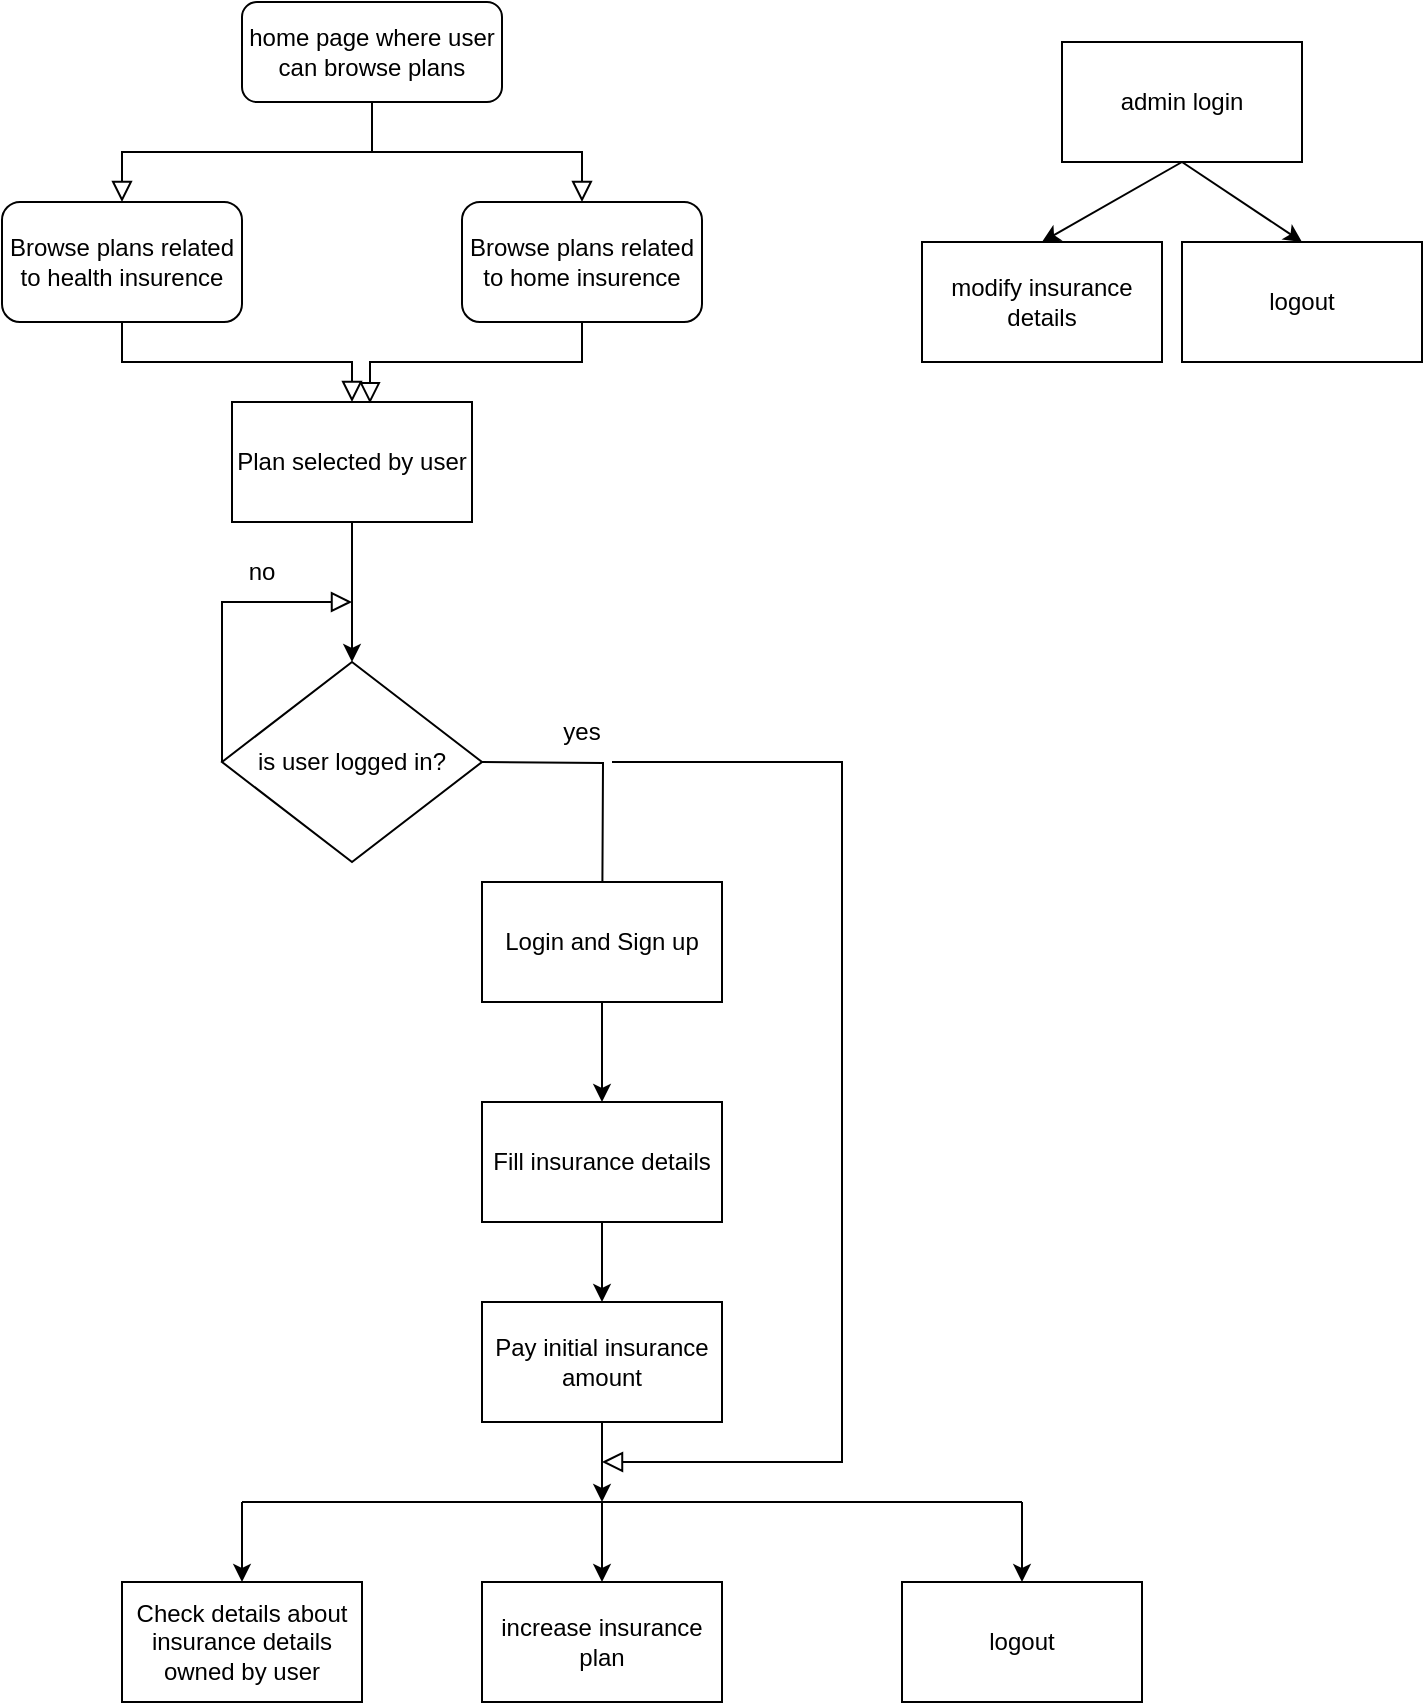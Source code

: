 <mxfile version="20.2.3" type="device"><diagram id="C5RBs43oDa-KdzZeNtuy" name="Page-1"><mxGraphModel dx="782" dy="418" grid="1" gridSize="10" guides="1" tooltips="1" connect="1" arrows="1" fold="1" page="1" pageScale="1" pageWidth="827" pageHeight="1169" math="0" shadow="0"><root><mxCell id="WIyWlLk6GJQsqaUBKTNV-0"/><mxCell id="WIyWlLk6GJQsqaUBKTNV-1" parent="WIyWlLk6GJQsqaUBKTNV-0"/><mxCell id="WIyWlLk6GJQsqaUBKTNV-2" value="" style="rounded=0;html=1;jettySize=auto;orthogonalLoop=1;fontSize=11;endArrow=block;endFill=0;endSize=8;strokeWidth=1;shadow=0;labelBackgroundColor=none;edgeStyle=orthogonalEdgeStyle;entryX=0.5;entryY=0;entryDx=0;entryDy=0;" parent="WIyWlLk6GJQsqaUBKTNV-1" source="WIyWlLk6GJQsqaUBKTNV-3" target="z6_tumFWUHaEYYVGDwxj-0" edge="1"><mxGeometry relative="1" as="geometry"><mxPoint x="220" y="170" as="targetPoint"/></mxGeometry></mxCell><mxCell id="WIyWlLk6GJQsqaUBKTNV-3" value="home page where user can browse plans" style="rounded=1;whiteSpace=wrap;html=1;fontSize=12;glass=0;strokeWidth=1;shadow=0;" parent="WIyWlLk6GJQsqaUBKTNV-1" vertex="1"><mxGeometry x="160" y="70" width="130" height="50" as="geometry"/></mxCell><mxCell id="z6_tumFWUHaEYYVGDwxj-0" value="Browse plans related to health insurence" style="rounded=1;whiteSpace=wrap;html=1;" parent="WIyWlLk6GJQsqaUBKTNV-1" vertex="1"><mxGeometry x="40" y="170" width="120" height="60" as="geometry"/></mxCell><mxCell id="z6_tumFWUHaEYYVGDwxj-1" value="Browse plans related to home insurence" style="rounded=1;whiteSpace=wrap;html=1;" parent="WIyWlLk6GJQsqaUBKTNV-1" vertex="1"><mxGeometry x="270" y="170" width="120" height="60" as="geometry"/></mxCell><mxCell id="z6_tumFWUHaEYYVGDwxj-5" value="" style="rounded=0;html=1;jettySize=auto;orthogonalLoop=1;fontSize=11;endArrow=block;endFill=0;endSize=8;strokeWidth=1;shadow=0;labelBackgroundColor=none;edgeStyle=orthogonalEdgeStyle;entryX=0.5;entryY=0;entryDx=0;entryDy=0;exitX=0.5;exitY=1;exitDx=0;exitDy=0;" parent="WIyWlLk6GJQsqaUBKTNV-1" source="WIyWlLk6GJQsqaUBKTNV-3" target="z6_tumFWUHaEYYVGDwxj-1" edge="1"><mxGeometry relative="1" as="geometry"><mxPoint x="230" y="130" as="sourcePoint"/><mxPoint x="110" y="180" as="targetPoint"/></mxGeometry></mxCell><mxCell id="z6_tumFWUHaEYYVGDwxj-14" value="" style="edgeStyle=orthogonalEdgeStyle;rounded=0;orthogonalLoop=1;jettySize=auto;html=1;" parent="WIyWlLk6GJQsqaUBKTNV-1" source="z6_tumFWUHaEYYVGDwxj-8" target="z6_tumFWUHaEYYVGDwxj-9" edge="1"><mxGeometry relative="1" as="geometry"/></mxCell><mxCell id="z6_tumFWUHaEYYVGDwxj-8" value="Plan selected by user" style="rounded=0;whiteSpace=wrap;html=1;" parent="WIyWlLk6GJQsqaUBKTNV-1" vertex="1"><mxGeometry x="155" y="270" width="120" height="60" as="geometry"/></mxCell><mxCell id="z6_tumFWUHaEYYVGDwxj-9" value="is user logged in?" style="rhombus;whiteSpace=wrap;html=1;" parent="WIyWlLk6GJQsqaUBKTNV-1" vertex="1"><mxGeometry x="150" y="400" width="130" height="100" as="geometry"/></mxCell><mxCell id="z6_tumFWUHaEYYVGDwxj-13" value="" style="rounded=0;html=1;jettySize=auto;orthogonalLoop=1;fontSize=11;endArrow=block;endFill=0;endSize=8;strokeWidth=1;shadow=0;labelBackgroundColor=none;edgeStyle=orthogonalEdgeStyle;exitX=0.5;exitY=1;exitDx=0;exitDy=0;" parent="WIyWlLk6GJQsqaUBKTNV-1" edge="1"><mxGeometry relative="1" as="geometry"><mxPoint x="280" y="450" as="sourcePoint"/><mxPoint x="340" y="550" as="targetPoint"/></mxGeometry></mxCell><mxCell id="z6_tumFWUHaEYYVGDwxj-16" value="yes" style="text;html=1;strokeColor=none;fillColor=none;align=center;verticalAlign=middle;whiteSpace=wrap;rounded=0;" parent="WIyWlLk6GJQsqaUBKTNV-1" vertex="1"><mxGeometry x="300" y="420" width="60" height="30" as="geometry"/></mxCell><mxCell id="z6_tumFWUHaEYYVGDwxj-17" value="" style="rounded=0;html=1;jettySize=auto;orthogonalLoop=1;fontSize=11;endArrow=block;endFill=0;endSize=8;strokeWidth=1;shadow=0;labelBackgroundColor=none;edgeStyle=orthogonalEdgeStyle;exitX=0;exitY=0.5;exitDx=0;exitDy=0;" parent="WIyWlLk6GJQsqaUBKTNV-1" source="z6_tumFWUHaEYYVGDwxj-9" edge="1"><mxGeometry relative="1" as="geometry"><mxPoint x="40" y="410" as="sourcePoint"/><mxPoint x="215" y="370" as="targetPoint"/><Array as="points"><mxPoint x="150" y="370"/></Array></mxGeometry></mxCell><mxCell id="z6_tumFWUHaEYYVGDwxj-18" value="no" style="text;html=1;strokeColor=none;fillColor=none;align=center;verticalAlign=middle;whiteSpace=wrap;rounded=0;" parent="WIyWlLk6GJQsqaUBKTNV-1" vertex="1"><mxGeometry x="140" y="340" width="60" height="30" as="geometry"/></mxCell><mxCell id="z6_tumFWUHaEYYVGDwxj-19" value="Login and Sign up" style="rounded=0;whiteSpace=wrap;html=1;" parent="WIyWlLk6GJQsqaUBKTNV-1" vertex="1"><mxGeometry x="280" y="510" width="120" height="60" as="geometry"/></mxCell><mxCell id="z6_tumFWUHaEYYVGDwxj-20" value="" style="rounded=0;html=1;jettySize=auto;orthogonalLoop=1;fontSize=11;endArrow=block;endFill=0;endSize=8;strokeWidth=1;shadow=0;labelBackgroundColor=none;edgeStyle=orthogonalEdgeStyle;entryX=0.5;entryY=0;entryDx=0;entryDy=0;exitX=0.5;exitY=1;exitDx=0;exitDy=0;" parent="WIyWlLk6GJQsqaUBKTNV-1" source="z6_tumFWUHaEYYVGDwxj-0" target="z6_tumFWUHaEYYVGDwxj-8" edge="1"><mxGeometry relative="1" as="geometry"><mxPoint x="130" y="250" as="sourcePoint"/><mxPoint x="10" y="300" as="targetPoint"/></mxGeometry></mxCell><mxCell id="z6_tumFWUHaEYYVGDwxj-21" value="" style="rounded=0;html=1;jettySize=auto;orthogonalLoop=1;fontSize=11;endArrow=block;endFill=0;endSize=8;strokeWidth=1;shadow=0;labelBackgroundColor=none;edgeStyle=orthogonalEdgeStyle;entryX=0.575;entryY=0.011;entryDx=0;entryDy=0;exitX=0.5;exitY=1;exitDx=0;exitDy=0;entryPerimeter=0;" parent="WIyWlLk6GJQsqaUBKTNV-1" source="z6_tumFWUHaEYYVGDwxj-1" target="z6_tumFWUHaEYYVGDwxj-8" edge="1"><mxGeometry relative="1" as="geometry"><mxPoint x="110" y="240" as="sourcePoint"/><mxPoint x="225" y="280" as="targetPoint"/></mxGeometry></mxCell><mxCell id="z6_tumFWUHaEYYVGDwxj-22" value="" style="endArrow=classic;html=1;rounded=0;exitX=0.5;exitY=1;exitDx=0;exitDy=0;" parent="WIyWlLk6GJQsqaUBKTNV-1" source="z6_tumFWUHaEYYVGDwxj-19" target="z6_tumFWUHaEYYVGDwxj-23" edge="1"><mxGeometry width="50" height="50" relative="1" as="geometry"><mxPoint x="270" y="650" as="sourcePoint"/><mxPoint x="320" y="600" as="targetPoint"/></mxGeometry></mxCell><mxCell id="z6_tumFWUHaEYYVGDwxj-25" value="" style="edgeStyle=orthogonalEdgeStyle;rounded=0;orthogonalLoop=1;jettySize=auto;html=1;" parent="WIyWlLk6GJQsqaUBKTNV-1" source="z6_tumFWUHaEYYVGDwxj-23" target="z6_tumFWUHaEYYVGDwxj-24" edge="1"><mxGeometry relative="1" as="geometry"/></mxCell><mxCell id="z6_tumFWUHaEYYVGDwxj-23" value="Fill insurance details" style="rounded=0;whiteSpace=wrap;html=1;" parent="WIyWlLk6GJQsqaUBKTNV-1" vertex="1"><mxGeometry x="280" y="620" width="120" height="60" as="geometry"/></mxCell><mxCell id="z6_tumFWUHaEYYVGDwxj-24" value="Pay initial insurance amount" style="rounded=0;whiteSpace=wrap;html=1;" parent="WIyWlLk6GJQsqaUBKTNV-1" vertex="1"><mxGeometry x="280" y="720" width="120" height="60" as="geometry"/></mxCell><mxCell id="z6_tumFWUHaEYYVGDwxj-26" value="increase insurance plan" style="rounded=0;whiteSpace=wrap;html=1;" parent="WIyWlLk6GJQsqaUBKTNV-1" vertex="1"><mxGeometry x="280" y="860" width="120" height="60" as="geometry"/></mxCell><mxCell id="z6_tumFWUHaEYYVGDwxj-27" value="Check details about insurance details owned by user" style="rounded=0;whiteSpace=wrap;html=1;" parent="WIyWlLk6GJQsqaUBKTNV-1" vertex="1"><mxGeometry x="100" y="860" width="120" height="60" as="geometry"/></mxCell><mxCell id="z6_tumFWUHaEYYVGDwxj-28" value="logout" style="rounded=0;whiteSpace=wrap;html=1;" parent="WIyWlLk6GJQsqaUBKTNV-1" vertex="1"><mxGeometry x="490" y="860" width="120" height="60" as="geometry"/></mxCell><mxCell id="z6_tumFWUHaEYYVGDwxj-29" value="" style="rounded=0;html=1;jettySize=auto;orthogonalLoop=1;fontSize=11;endArrow=block;endFill=0;endSize=8;strokeWidth=1;shadow=0;labelBackgroundColor=none;edgeStyle=orthogonalEdgeStyle;exitX=0.75;exitY=1;exitDx=0;exitDy=0;" parent="WIyWlLk6GJQsqaUBKTNV-1" source="z6_tumFWUHaEYYVGDwxj-16" edge="1"><mxGeometry relative="1" as="geometry"><mxPoint x="380" y="430" as="sourcePoint"/><mxPoint x="340" y="800" as="targetPoint"/><Array as="points"><mxPoint x="460" y="450"/><mxPoint x="460" y="800"/></Array></mxGeometry></mxCell><mxCell id="z6_tumFWUHaEYYVGDwxj-30" value="" style="endArrow=none;html=1;rounded=0;" parent="WIyWlLk6GJQsqaUBKTNV-1" edge="1"><mxGeometry width="50" height="50" relative="1" as="geometry"><mxPoint x="160" y="820" as="sourcePoint"/><mxPoint x="550" y="820" as="targetPoint"/></mxGeometry></mxCell><mxCell id="z6_tumFWUHaEYYVGDwxj-33" value="" style="endArrow=classic;html=1;rounded=0;entryX=0.5;entryY=0;entryDx=0;entryDy=0;" parent="WIyWlLk6GJQsqaUBKTNV-1" target="z6_tumFWUHaEYYVGDwxj-27" edge="1"><mxGeometry width="50" height="50" relative="1" as="geometry"><mxPoint x="160" y="820" as="sourcePoint"/><mxPoint x="320" y="680" as="targetPoint"/></mxGeometry></mxCell><mxCell id="z6_tumFWUHaEYYVGDwxj-34" value="" style="endArrow=classic;html=1;rounded=0;" parent="WIyWlLk6GJQsqaUBKTNV-1" target="z6_tumFWUHaEYYVGDwxj-26" edge="1"><mxGeometry width="50" height="50" relative="1" as="geometry"><mxPoint x="340" y="820" as="sourcePoint"/><mxPoint x="320" y="680" as="targetPoint"/></mxGeometry></mxCell><mxCell id="z6_tumFWUHaEYYVGDwxj-35" value="" style="endArrow=classic;html=1;rounded=0;entryX=0.5;entryY=0;entryDx=0;entryDy=0;" parent="WIyWlLk6GJQsqaUBKTNV-1" target="z6_tumFWUHaEYYVGDwxj-28" edge="1"><mxGeometry width="50" height="50" relative="1" as="geometry"><mxPoint x="550" y="820" as="sourcePoint"/><mxPoint x="320" y="680" as="targetPoint"/></mxGeometry></mxCell><mxCell id="z6_tumFWUHaEYYVGDwxj-36" value="" style="endArrow=classic;html=1;rounded=0;exitX=0.5;exitY=1;exitDx=0;exitDy=0;" parent="WIyWlLk6GJQsqaUBKTNV-1" source="z6_tumFWUHaEYYVGDwxj-24" edge="1"><mxGeometry width="50" height="50" relative="1" as="geometry"><mxPoint x="270" y="670" as="sourcePoint"/><mxPoint x="340" y="820" as="targetPoint"/></mxGeometry></mxCell><mxCell id="aGq7E6B92XMSwbZz_XY3-0" value="admin login" style="rounded=0;whiteSpace=wrap;html=1;" vertex="1" parent="WIyWlLk6GJQsqaUBKTNV-1"><mxGeometry x="570" y="90" width="120" height="60" as="geometry"/></mxCell><mxCell id="aGq7E6B92XMSwbZz_XY3-1" value="modify insurance details" style="rounded=0;whiteSpace=wrap;html=1;" vertex="1" parent="WIyWlLk6GJQsqaUBKTNV-1"><mxGeometry x="500" y="190" width="120" height="60" as="geometry"/></mxCell><mxCell id="aGq7E6B92XMSwbZz_XY3-2" value="logout" style="rounded=0;whiteSpace=wrap;html=1;" vertex="1" parent="WIyWlLk6GJQsqaUBKTNV-1"><mxGeometry x="630" y="190" width="120" height="60" as="geometry"/></mxCell><mxCell id="aGq7E6B92XMSwbZz_XY3-3" value="" style="endArrow=classic;html=1;rounded=0;exitX=0.5;exitY=1;exitDx=0;exitDy=0;entryX=0.5;entryY=0;entryDx=0;entryDy=0;" edge="1" parent="WIyWlLk6GJQsqaUBKTNV-1" source="aGq7E6B92XMSwbZz_XY3-0" target="aGq7E6B92XMSwbZz_XY3-1"><mxGeometry width="50" height="50" relative="1" as="geometry"><mxPoint x="380" y="330" as="sourcePoint"/><mxPoint x="430" y="280" as="targetPoint"/></mxGeometry></mxCell><mxCell id="aGq7E6B92XMSwbZz_XY3-4" value="" style="endArrow=classic;html=1;rounded=0;exitX=0.5;exitY=1;exitDx=0;exitDy=0;entryX=0.5;entryY=0;entryDx=0;entryDy=0;" edge="1" parent="WIyWlLk6GJQsqaUBKTNV-1" source="aGq7E6B92XMSwbZz_XY3-0" target="aGq7E6B92XMSwbZz_XY3-2"><mxGeometry width="50" height="50" relative="1" as="geometry"><mxPoint x="380" y="330" as="sourcePoint"/><mxPoint x="430" y="280" as="targetPoint"/></mxGeometry></mxCell></root></mxGraphModel></diagram></mxfile>